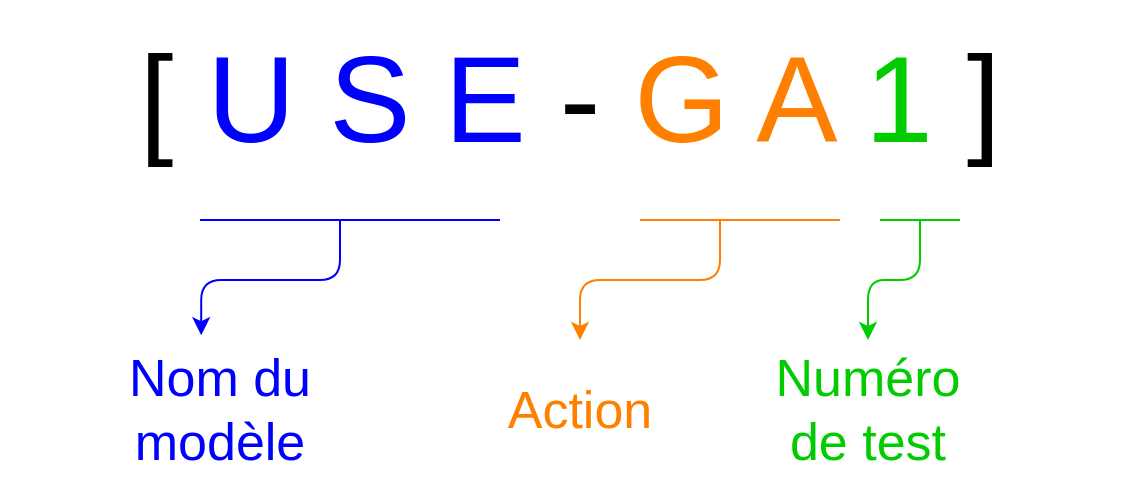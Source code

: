 <mxfile version="14.6.8" type="device"><diagram id="pjMh0YatnLJYjl8kGXEC" name="Page-1"><mxGraphModel dx="1391" dy="832" grid="1" gridSize="10" guides="1" tooltips="1" connect="1" arrows="1" fold="1" page="1" pageScale="1" pageWidth="827" pageHeight="1169" math="0" shadow="0"><root><mxCell id="0"/><mxCell id="1" parent="0"/><mxCell id="BJrzZzC3uT9J6PwnkmyH-1" value="&lt;font style=&quot;font-size: 61px&quot;&gt;[ &lt;font color=&quot;#0000ff&quot;&gt;U S E&lt;/font&gt; - &lt;font color=&quot;#ff8000&quot;&gt;G A&lt;/font&gt; &lt;font color=&quot;#00cc00&quot;&gt;1&lt;/font&gt; ]&lt;/font&gt;" style="text;html=1;strokeColor=none;fillColor=none;align=center;verticalAlign=middle;whiteSpace=wrap;rounded=0;strokeWidth=5;fontSize=61;fontStyle=0" vertex="1" parent="1"><mxGeometry x="40" y="90" width="570" height="100" as="geometry"/></mxCell><mxCell id="BJrzZzC3uT9J6PwnkmyH-3" value="" style="endArrow=none;html=1;fontSize=61;fontColor=#0000FF;strokeColor=#0000FF;" edge="1" parent="1"><mxGeometry width="50" height="50" relative="1" as="geometry"><mxPoint x="140" y="200" as="sourcePoint"/><mxPoint x="290" y="200" as="targetPoint"/></mxGeometry></mxCell><mxCell id="BJrzZzC3uT9J6PwnkmyH-7" value="" style="endArrow=classic;html=1;fontSize=61;edgeStyle=orthogonalEdgeStyle;entryX=0.406;entryY=-0.034;entryDx=0;entryDy=0;entryPerimeter=0;fontColor=#0000FF;labelBackgroundColor=#0000FF;strokeColor=#0000FF;" edge="1" parent="1" target="BJrzZzC3uT9J6PwnkmyH-8"><mxGeometry width="50" height="50" relative="1" as="geometry"><mxPoint x="210" y="200" as="sourcePoint"/><mxPoint x="120" y="260" as="targetPoint"/><Array as="points"><mxPoint x="210" y="230"/><mxPoint x="141" y="230"/></Array></mxGeometry></mxCell><mxCell id="BJrzZzC3uT9J6PwnkmyH-8" value="Nom du modèle" style="text;html=1;strokeColor=none;fillColor=none;align=center;verticalAlign=middle;whiteSpace=wrap;rounded=0;fontSize=26;fontColor=#0000FF;" vertex="1" parent="1"><mxGeometry x="100" y="260" width="100" height="70" as="geometry"/></mxCell><mxCell id="BJrzZzC3uT9J6PwnkmyH-9" value="" style="endArrow=none;html=1;fontSize=61;strokeColor=#FF8000;fontColor=#FF8000;" edge="1" parent="1"><mxGeometry width="50" height="50" relative="1" as="geometry"><mxPoint x="360" y="200" as="sourcePoint"/><mxPoint x="460" y="200" as="targetPoint"/></mxGeometry></mxCell><mxCell id="BJrzZzC3uT9J6PwnkmyH-10" value="" style="endArrow=classic;html=1;fontSize=61;edgeStyle=orthogonalEdgeStyle;strokeColor=#FF8000;fontColor=#FF8000;" edge="1" parent="1"><mxGeometry width="50" height="50" relative="1" as="geometry"><mxPoint x="400" y="200" as="sourcePoint"/><mxPoint x="330" y="260.0" as="targetPoint"/><Array as="points"><mxPoint x="400" y="200"/><mxPoint x="400" y="230"/><mxPoint x="330" y="230"/></Array></mxGeometry></mxCell><mxCell id="BJrzZzC3uT9J6PwnkmyH-11" value="Action" style="text;html=1;fillColor=none;align=center;verticalAlign=middle;whiteSpace=wrap;rounded=0;fontSize=26;fontColor=#FF8000;" vertex="1" parent="1"><mxGeometry x="280" y="260" width="100" height="70" as="geometry"/></mxCell><mxCell id="BJrzZzC3uT9J6PwnkmyH-12" value="" style="endArrow=none;html=1;fontSize=61;fontColor=#26FF3C;strokeColor=#00CC00;" edge="1" parent="1"><mxGeometry width="50" height="50" relative="1" as="geometry"><mxPoint x="480" y="200" as="sourcePoint"/><mxPoint x="520" y="200" as="targetPoint"/></mxGeometry></mxCell><mxCell id="BJrzZzC3uT9J6PwnkmyH-13" value="" style="endArrow=classic;html=1;fontSize=61;fontColor=#26FF3C;edgeStyle=orthogonalEdgeStyle;entryX=0.5;entryY=0;entryDx=0;entryDy=0;strokeColor=#00CC00;" edge="1" parent="1" target="BJrzZzC3uT9J6PwnkmyH-14"><mxGeometry width="50" height="50" relative="1" as="geometry"><mxPoint x="500" y="200" as="sourcePoint"/><mxPoint x="460" y="260.0" as="targetPoint"/><Array as="points"><mxPoint x="500" y="230"/><mxPoint x="474" y="230"/></Array></mxGeometry></mxCell><mxCell id="BJrzZzC3uT9J6PwnkmyH-14" value="&lt;font color=&quot;#00cc00&quot;&gt;Numéro de test&lt;/font&gt;" style="text;html=1;strokeColor=none;fillColor=none;align=center;verticalAlign=middle;whiteSpace=wrap;rounded=0;fontSize=26;" vertex="1" parent="1"><mxGeometry x="414" y="260" width="120" height="70" as="geometry"/></mxCell></root></mxGraphModel></diagram></mxfile>